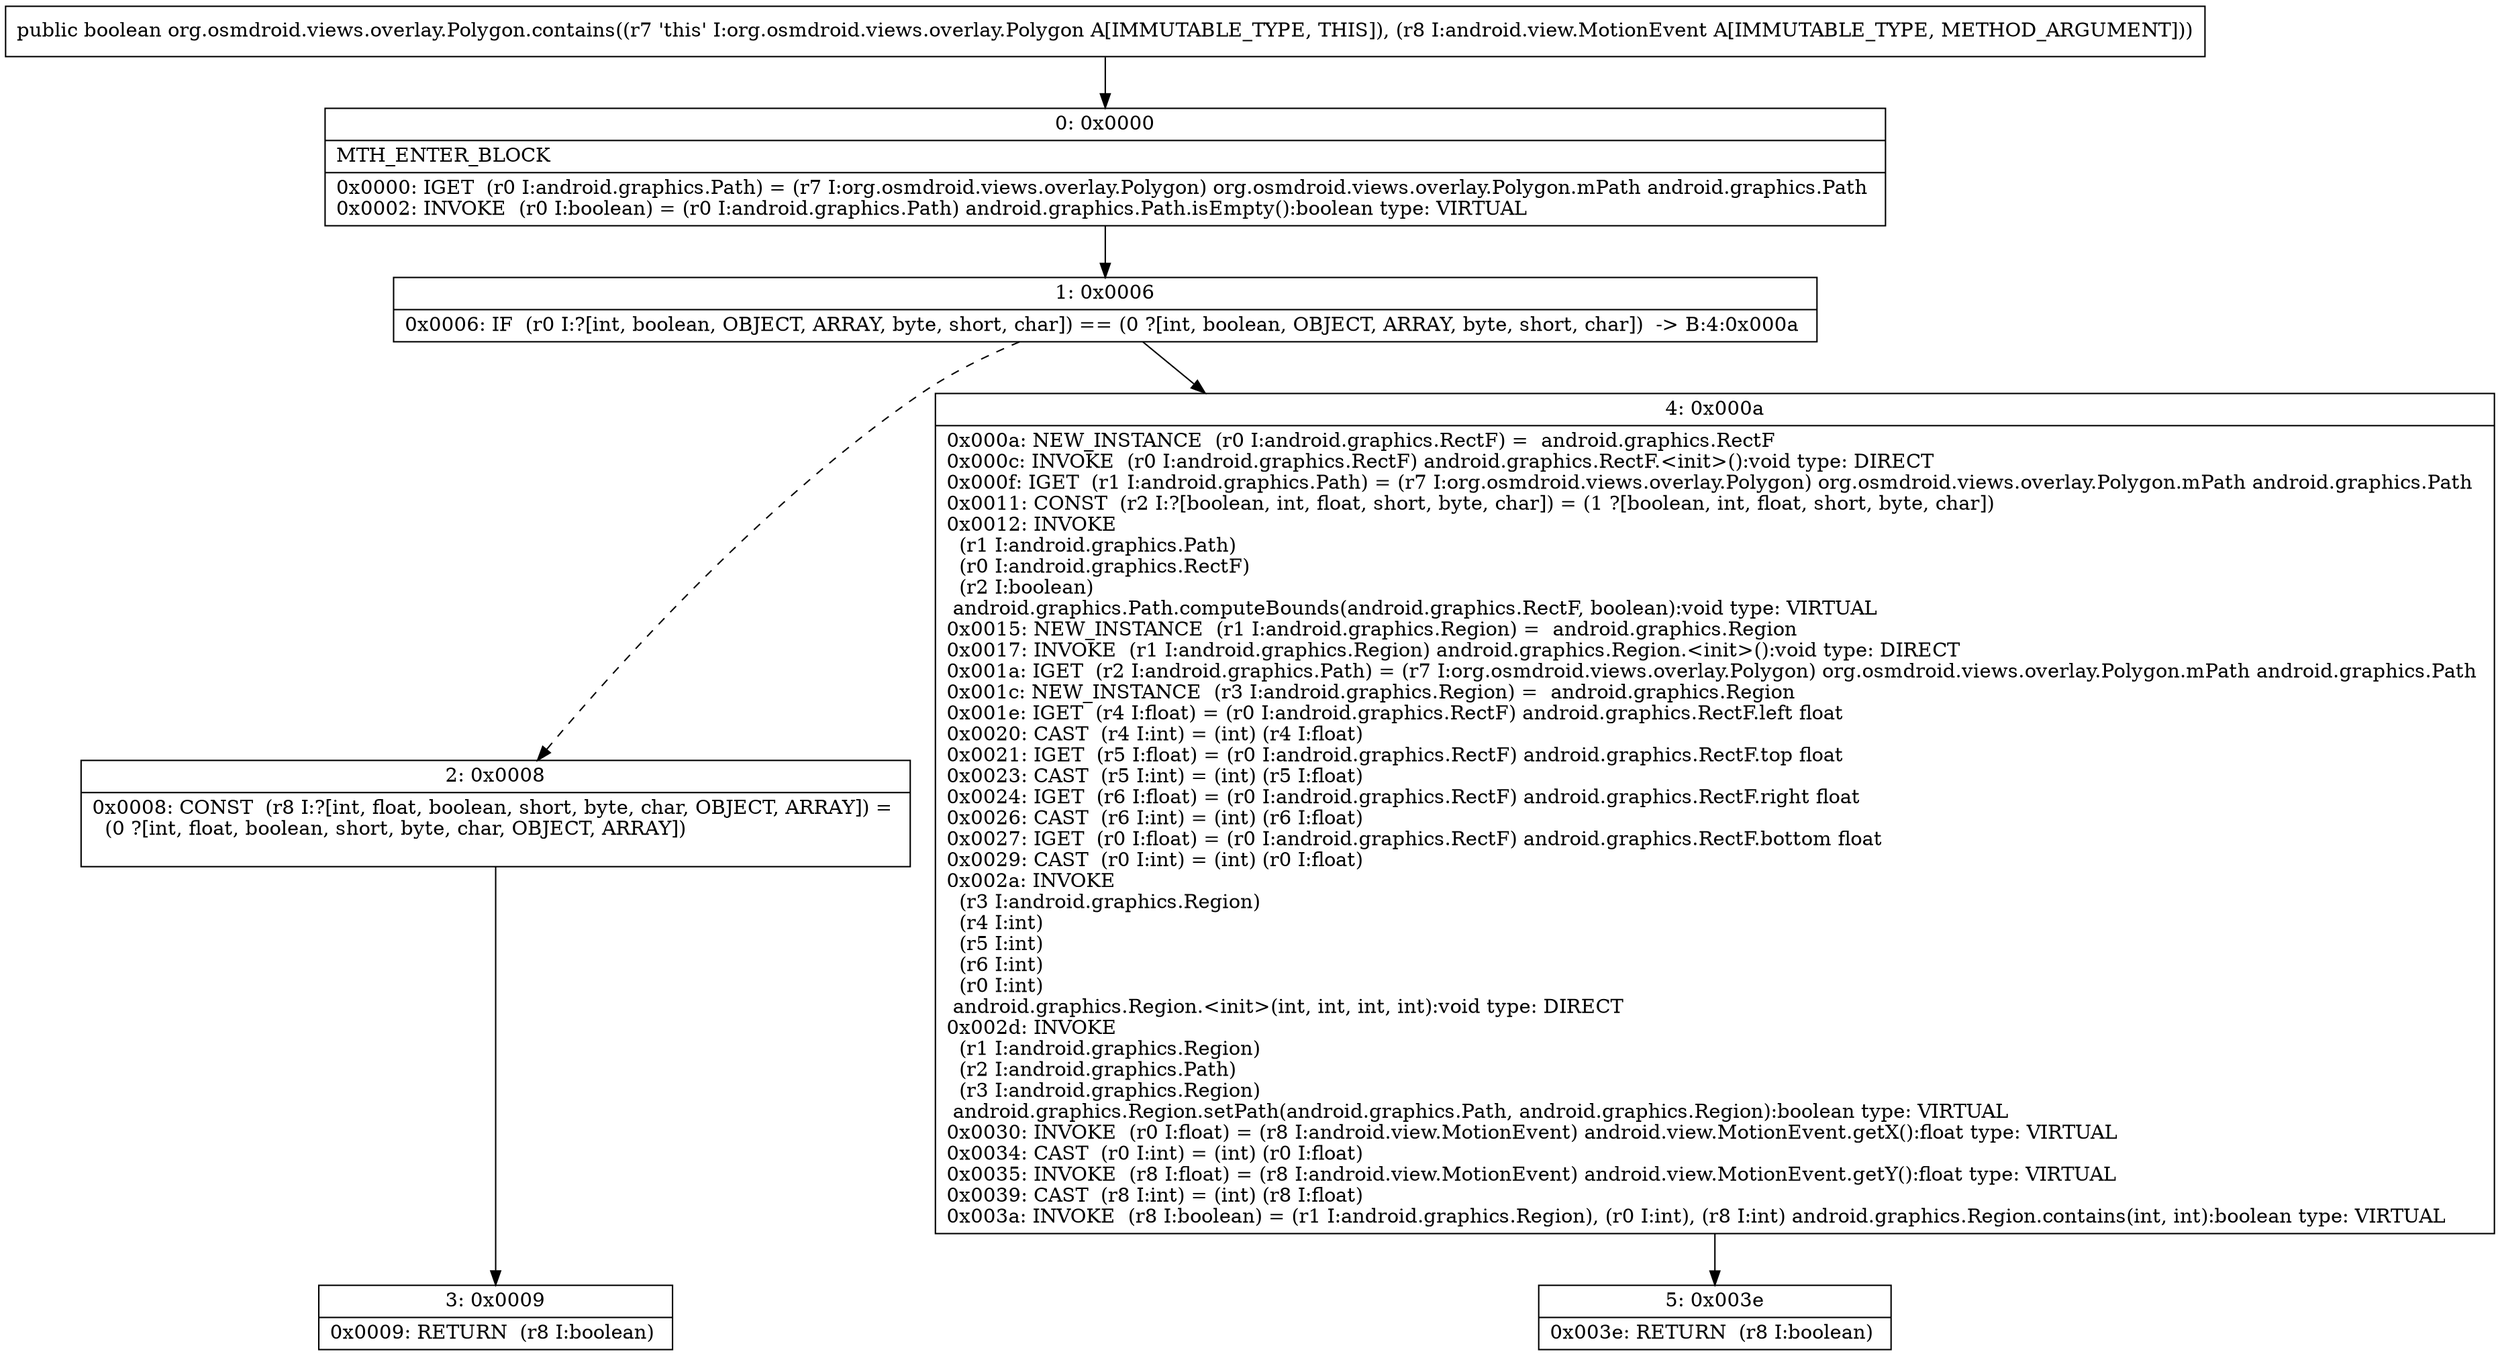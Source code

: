 digraph "CFG fororg.osmdroid.views.overlay.Polygon.contains(Landroid\/view\/MotionEvent;)Z" {
Node_0 [shape=record,label="{0\:\ 0x0000|MTH_ENTER_BLOCK\l|0x0000: IGET  (r0 I:android.graphics.Path) = (r7 I:org.osmdroid.views.overlay.Polygon) org.osmdroid.views.overlay.Polygon.mPath android.graphics.Path \l0x0002: INVOKE  (r0 I:boolean) = (r0 I:android.graphics.Path) android.graphics.Path.isEmpty():boolean type: VIRTUAL \l}"];
Node_1 [shape=record,label="{1\:\ 0x0006|0x0006: IF  (r0 I:?[int, boolean, OBJECT, ARRAY, byte, short, char]) == (0 ?[int, boolean, OBJECT, ARRAY, byte, short, char])  \-\> B:4:0x000a \l}"];
Node_2 [shape=record,label="{2\:\ 0x0008|0x0008: CONST  (r8 I:?[int, float, boolean, short, byte, char, OBJECT, ARRAY]) = \l  (0 ?[int, float, boolean, short, byte, char, OBJECT, ARRAY])\l \l}"];
Node_3 [shape=record,label="{3\:\ 0x0009|0x0009: RETURN  (r8 I:boolean) \l}"];
Node_4 [shape=record,label="{4\:\ 0x000a|0x000a: NEW_INSTANCE  (r0 I:android.graphics.RectF) =  android.graphics.RectF \l0x000c: INVOKE  (r0 I:android.graphics.RectF) android.graphics.RectF.\<init\>():void type: DIRECT \l0x000f: IGET  (r1 I:android.graphics.Path) = (r7 I:org.osmdroid.views.overlay.Polygon) org.osmdroid.views.overlay.Polygon.mPath android.graphics.Path \l0x0011: CONST  (r2 I:?[boolean, int, float, short, byte, char]) = (1 ?[boolean, int, float, short, byte, char]) \l0x0012: INVOKE  \l  (r1 I:android.graphics.Path)\l  (r0 I:android.graphics.RectF)\l  (r2 I:boolean)\l android.graphics.Path.computeBounds(android.graphics.RectF, boolean):void type: VIRTUAL \l0x0015: NEW_INSTANCE  (r1 I:android.graphics.Region) =  android.graphics.Region \l0x0017: INVOKE  (r1 I:android.graphics.Region) android.graphics.Region.\<init\>():void type: DIRECT \l0x001a: IGET  (r2 I:android.graphics.Path) = (r7 I:org.osmdroid.views.overlay.Polygon) org.osmdroid.views.overlay.Polygon.mPath android.graphics.Path \l0x001c: NEW_INSTANCE  (r3 I:android.graphics.Region) =  android.graphics.Region \l0x001e: IGET  (r4 I:float) = (r0 I:android.graphics.RectF) android.graphics.RectF.left float \l0x0020: CAST  (r4 I:int) = (int) (r4 I:float) \l0x0021: IGET  (r5 I:float) = (r0 I:android.graphics.RectF) android.graphics.RectF.top float \l0x0023: CAST  (r5 I:int) = (int) (r5 I:float) \l0x0024: IGET  (r6 I:float) = (r0 I:android.graphics.RectF) android.graphics.RectF.right float \l0x0026: CAST  (r6 I:int) = (int) (r6 I:float) \l0x0027: IGET  (r0 I:float) = (r0 I:android.graphics.RectF) android.graphics.RectF.bottom float \l0x0029: CAST  (r0 I:int) = (int) (r0 I:float) \l0x002a: INVOKE  \l  (r3 I:android.graphics.Region)\l  (r4 I:int)\l  (r5 I:int)\l  (r6 I:int)\l  (r0 I:int)\l android.graphics.Region.\<init\>(int, int, int, int):void type: DIRECT \l0x002d: INVOKE  \l  (r1 I:android.graphics.Region)\l  (r2 I:android.graphics.Path)\l  (r3 I:android.graphics.Region)\l android.graphics.Region.setPath(android.graphics.Path, android.graphics.Region):boolean type: VIRTUAL \l0x0030: INVOKE  (r0 I:float) = (r8 I:android.view.MotionEvent) android.view.MotionEvent.getX():float type: VIRTUAL \l0x0034: CAST  (r0 I:int) = (int) (r0 I:float) \l0x0035: INVOKE  (r8 I:float) = (r8 I:android.view.MotionEvent) android.view.MotionEvent.getY():float type: VIRTUAL \l0x0039: CAST  (r8 I:int) = (int) (r8 I:float) \l0x003a: INVOKE  (r8 I:boolean) = (r1 I:android.graphics.Region), (r0 I:int), (r8 I:int) android.graphics.Region.contains(int, int):boolean type: VIRTUAL \l}"];
Node_5 [shape=record,label="{5\:\ 0x003e|0x003e: RETURN  (r8 I:boolean) \l}"];
MethodNode[shape=record,label="{public boolean org.osmdroid.views.overlay.Polygon.contains((r7 'this' I:org.osmdroid.views.overlay.Polygon A[IMMUTABLE_TYPE, THIS]), (r8 I:android.view.MotionEvent A[IMMUTABLE_TYPE, METHOD_ARGUMENT])) }"];
MethodNode -> Node_0;
Node_0 -> Node_1;
Node_1 -> Node_2[style=dashed];
Node_1 -> Node_4;
Node_2 -> Node_3;
Node_4 -> Node_5;
}

